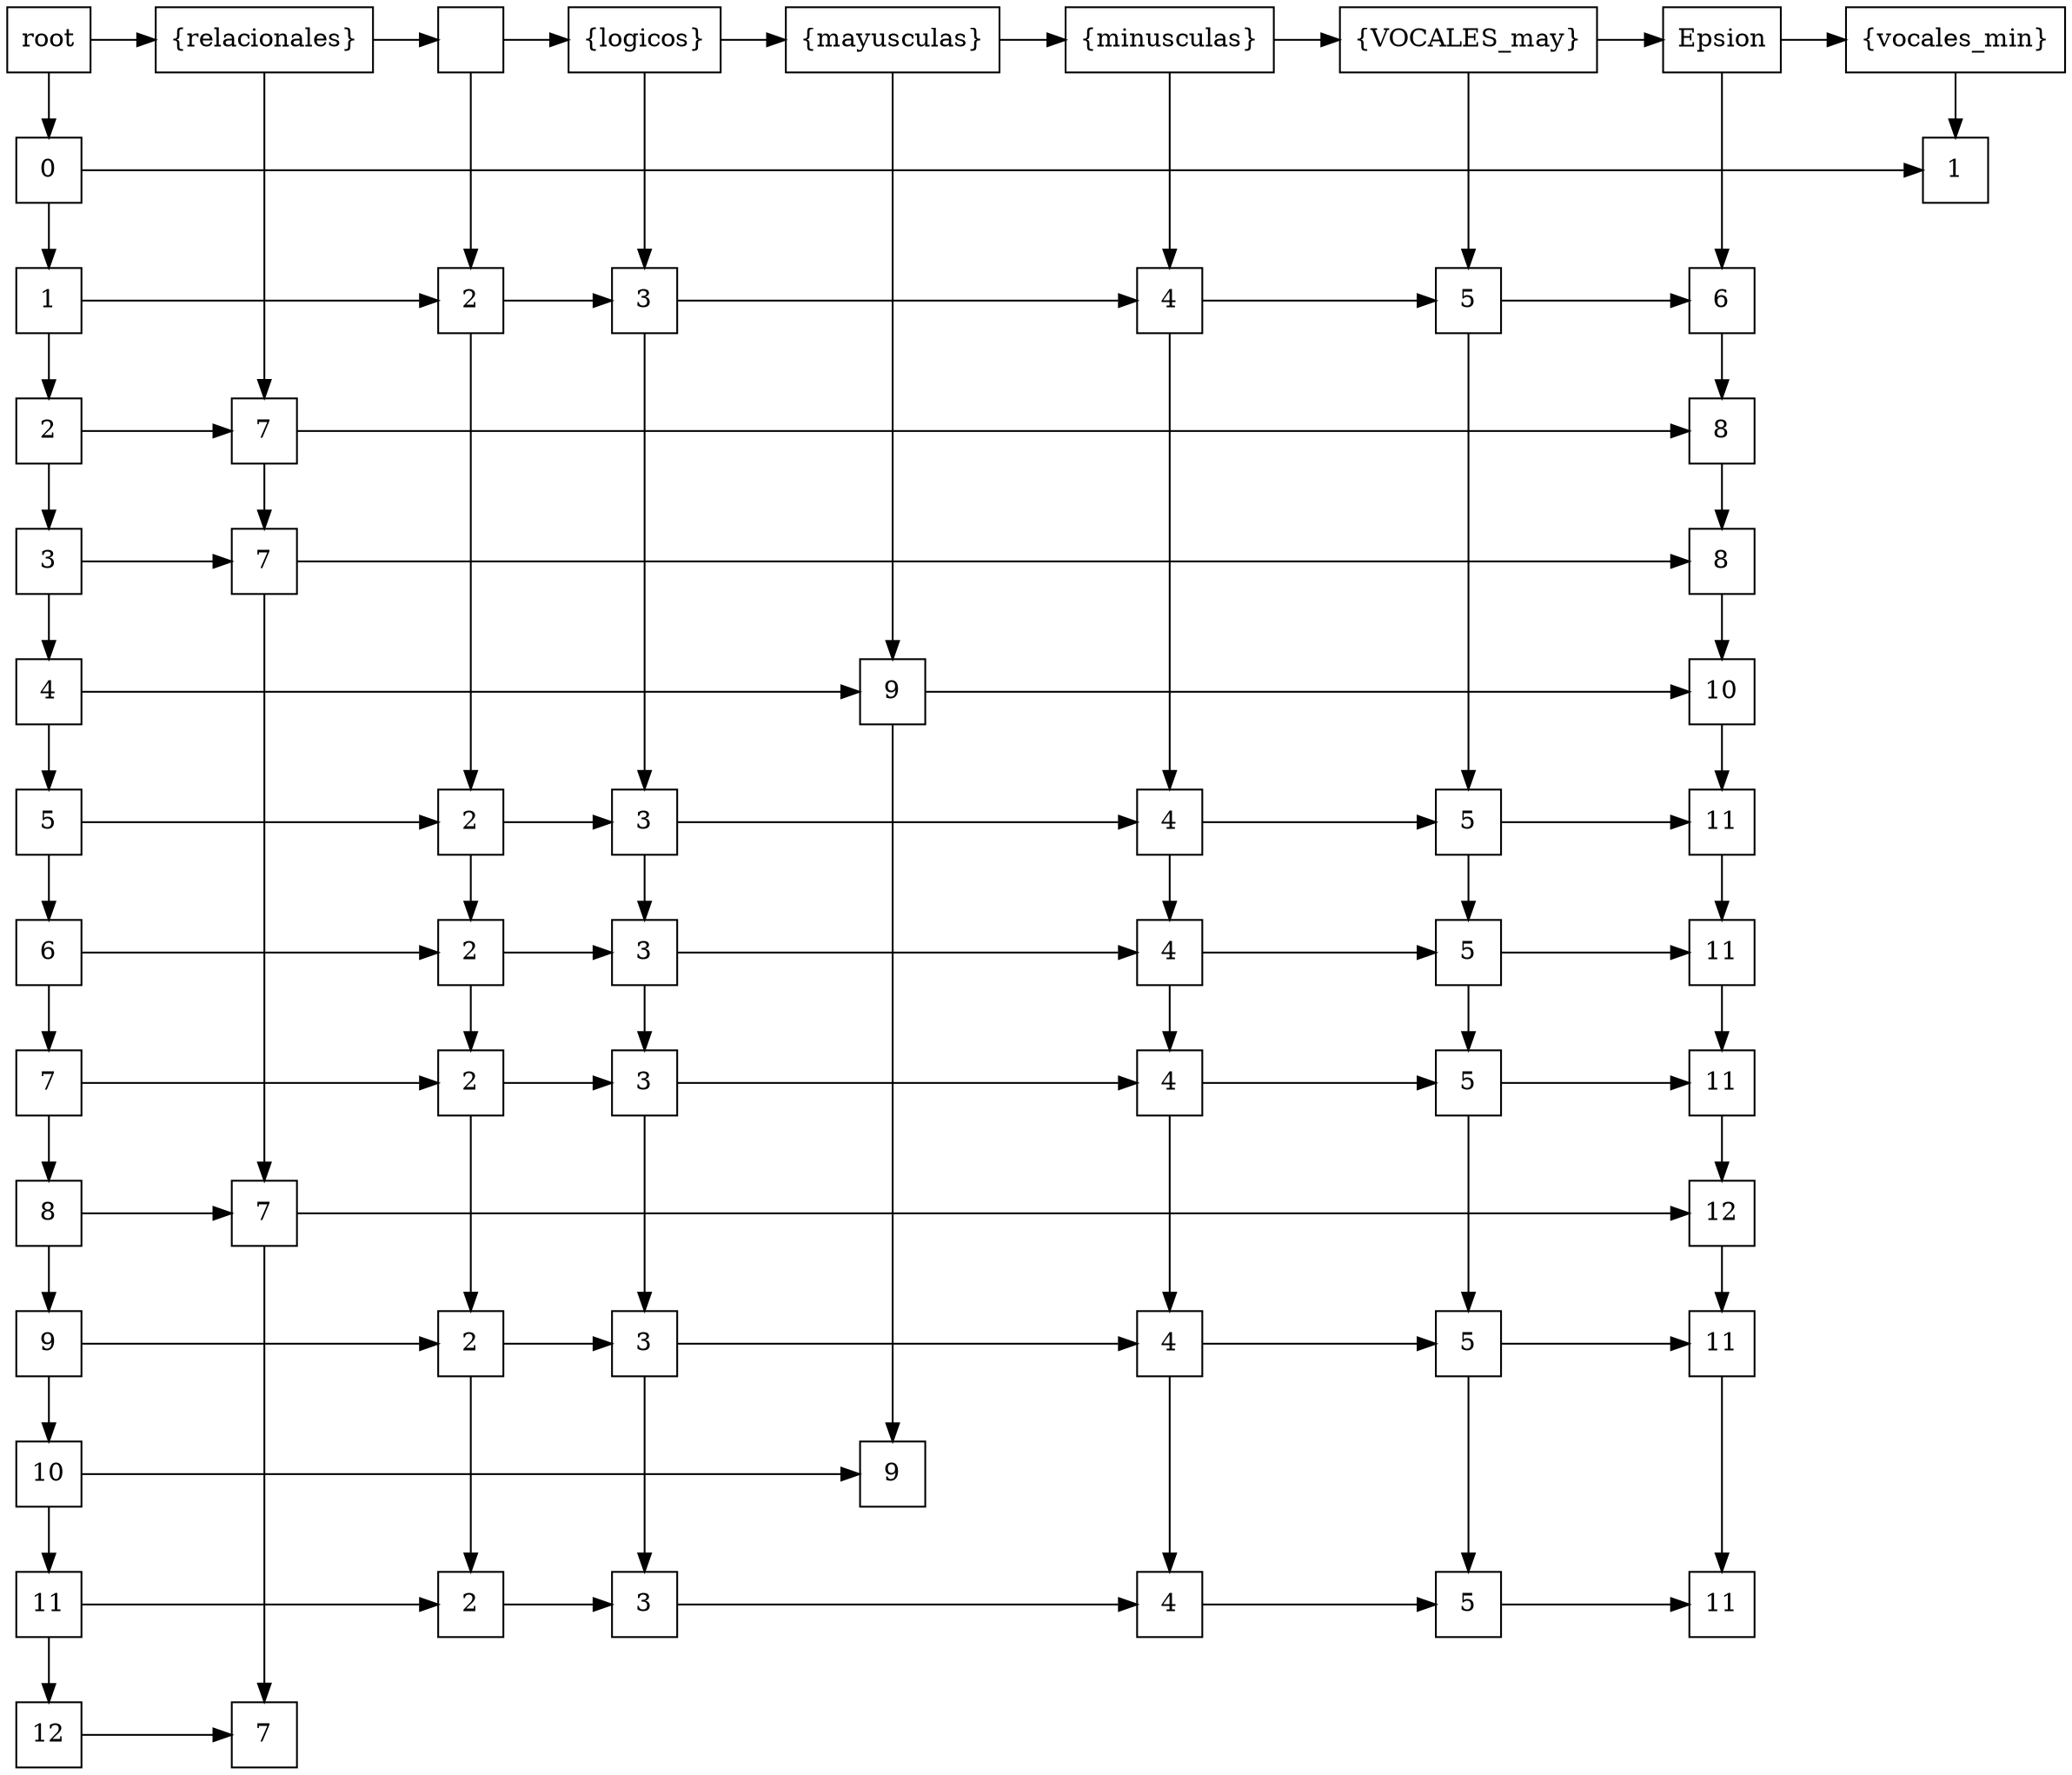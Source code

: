 digraph tabla{ 
 	rankdir=TB;
	node [shape=rectangle, height=0.5, width=0.5];
	graph[ nodesep = 0.5];
	x0[label="{relacionales}"];
	x1[label=" "];
	x2[label="{logicos}"];
	x3[label="{mayusculas}"];
	x4[label="{minusculas}"];
	x5[label="{VOCALES_may}"];
	x6[label="Epsion"];
	x7[label="{vocales_min}"];
	root[label="root"];
	y0[label="0"];
	y1[label="1"];
	y2[label="2"];
	y3[label="3"];
	y4[label="4"];
	y5[label="5"];
	y6[label="6"];
	y7[label="7"];
	y8[label="8"];
	y9[label="9"];
	y10[label="10"];
	y11[label="11"];
	y12[label="12"];
	root -> x0 -> x1 -> x2 -> x3 -> x4 -> x5 -> x6 -> x7
	root -> y0 -> y1 -> y2 -> y3 -> y4 -> y5 -> y6 -> y7 -> y8 -> y9 -> y10 -> y11 -> y12
	xy07[label="1"];
	xy11[label="2"];
	xy12[label="3"];
	xy14[label="4"];
	xy15[label="5"];
	xy16[label="6"];
	xy20[label="7"];
	xy26[label="8"];
	xy30[label="7"];
	xy36[label="8"];
	xy43[label="9"];
	xy46[label="10"];
	xy51[label="2"];
	xy52[label="3"];
	xy54[label="4"];
	xy55[label="5"];
	xy56[label="11"];
	xy61[label="2"];
	xy62[label="3"];
	xy64[label="4"];
	xy65[label="5"];
	xy66[label="11"];
	xy71[label="2"];
	xy72[label="3"];
	xy74[label="4"];
	xy75[label="5"];
	xy76[label="11"];
	xy80[label="7"];
	xy86[label="12"];
	xy91[label="2"];
	xy92[label="3"];
	xy94[label="4"];
	xy95[label="5"];
	xy96[label="11"];
	xy103[label="9"];
	xy111[label="2"];
	xy112[label="3"];
	xy114[label="4"];
	xy115[label="5"];
	xy116[label="11"];
	xy120[label="7"];
	y0 -> 	xy07[constraint=false];
	y1 -> xy11 -> xy12 -> xy14 -> xy15 -> 	xy16[constraint=false];
	y2 -> xy20 -> 	xy26[constraint=false];
	y3 -> xy30 -> 	xy36[constraint=false];
	y4 -> xy43 -> 	xy46[constraint=false];
	y5 -> xy51 -> xy52 -> xy54 -> xy55 -> 	xy56[constraint=false];
	y6 -> xy61 -> xy62 -> xy64 -> xy65 -> 	xy66[constraint=false];
	y7 -> xy71 -> xy72 -> xy74 -> xy75 -> 	xy76[constraint=false];
	y8 -> xy80 -> 	xy86[constraint=false];
	y9 -> xy91 -> xy92 -> xy94 -> xy95 -> 	xy96[constraint=false];
	y10 -> 	xy103[constraint=false];
	y11 -> xy111 -> xy112 -> xy114 -> xy115 -> 	xy116[constraint=false];
	y12 -> 	xy120[constraint=false];
	x0 -> xy20 -> xy30 -> xy80 -> 	xy120;
	x1 -> xy11 -> xy51 -> xy61 -> xy71 -> xy91 -> 	xy111;
	x2 -> xy12 -> xy52 -> xy62 -> xy72 -> xy92 -> 	xy112;
	x3 -> xy43 -> 	xy103;
	x4 -> xy14 -> xy54 -> xy64 -> xy74 -> xy94 -> 	xy114;
	x5 -> xy15 -> xy55 -> xy65 -> xy75 -> xy95 -> 	xy115;
	x6 -> xy16 -> xy26 -> xy36 -> xy46 -> xy56 -> xy66 -> xy76 -> xy86 -> xy96 -> 	xy116;
	x7 -> 	xy07;
	{ rank=same;root;x0;x1;x2;x3;x4;x5;x6;x7}
	{ rank=same;y0;xy07}
	{ rank=same;y1;xy11;xy12;xy14;xy15;xy16}
	{ rank=same;y2;xy20;xy26}
	{ rank=same;y3;xy30;xy36}
	{ rank=same;y4;xy43;xy46}
	{ rank=same;y5;xy51;xy52;xy54;xy55;xy56}
	{ rank=same;y6;xy61;xy62;xy64;xy65;xy66}
	{ rank=same;y7;xy71;xy72;xy74;xy75;xy76}
	{ rank=same;y8;xy80;xy86}
	{ rank=same;y9;xy91;xy92;xy94;xy95;xy96}
	{ rank=same;y10;xy103}
	{ rank=same;y11;xy111;xy112;xy114;xy115;xy116}
	{ rank=same;y12;xy120}
}